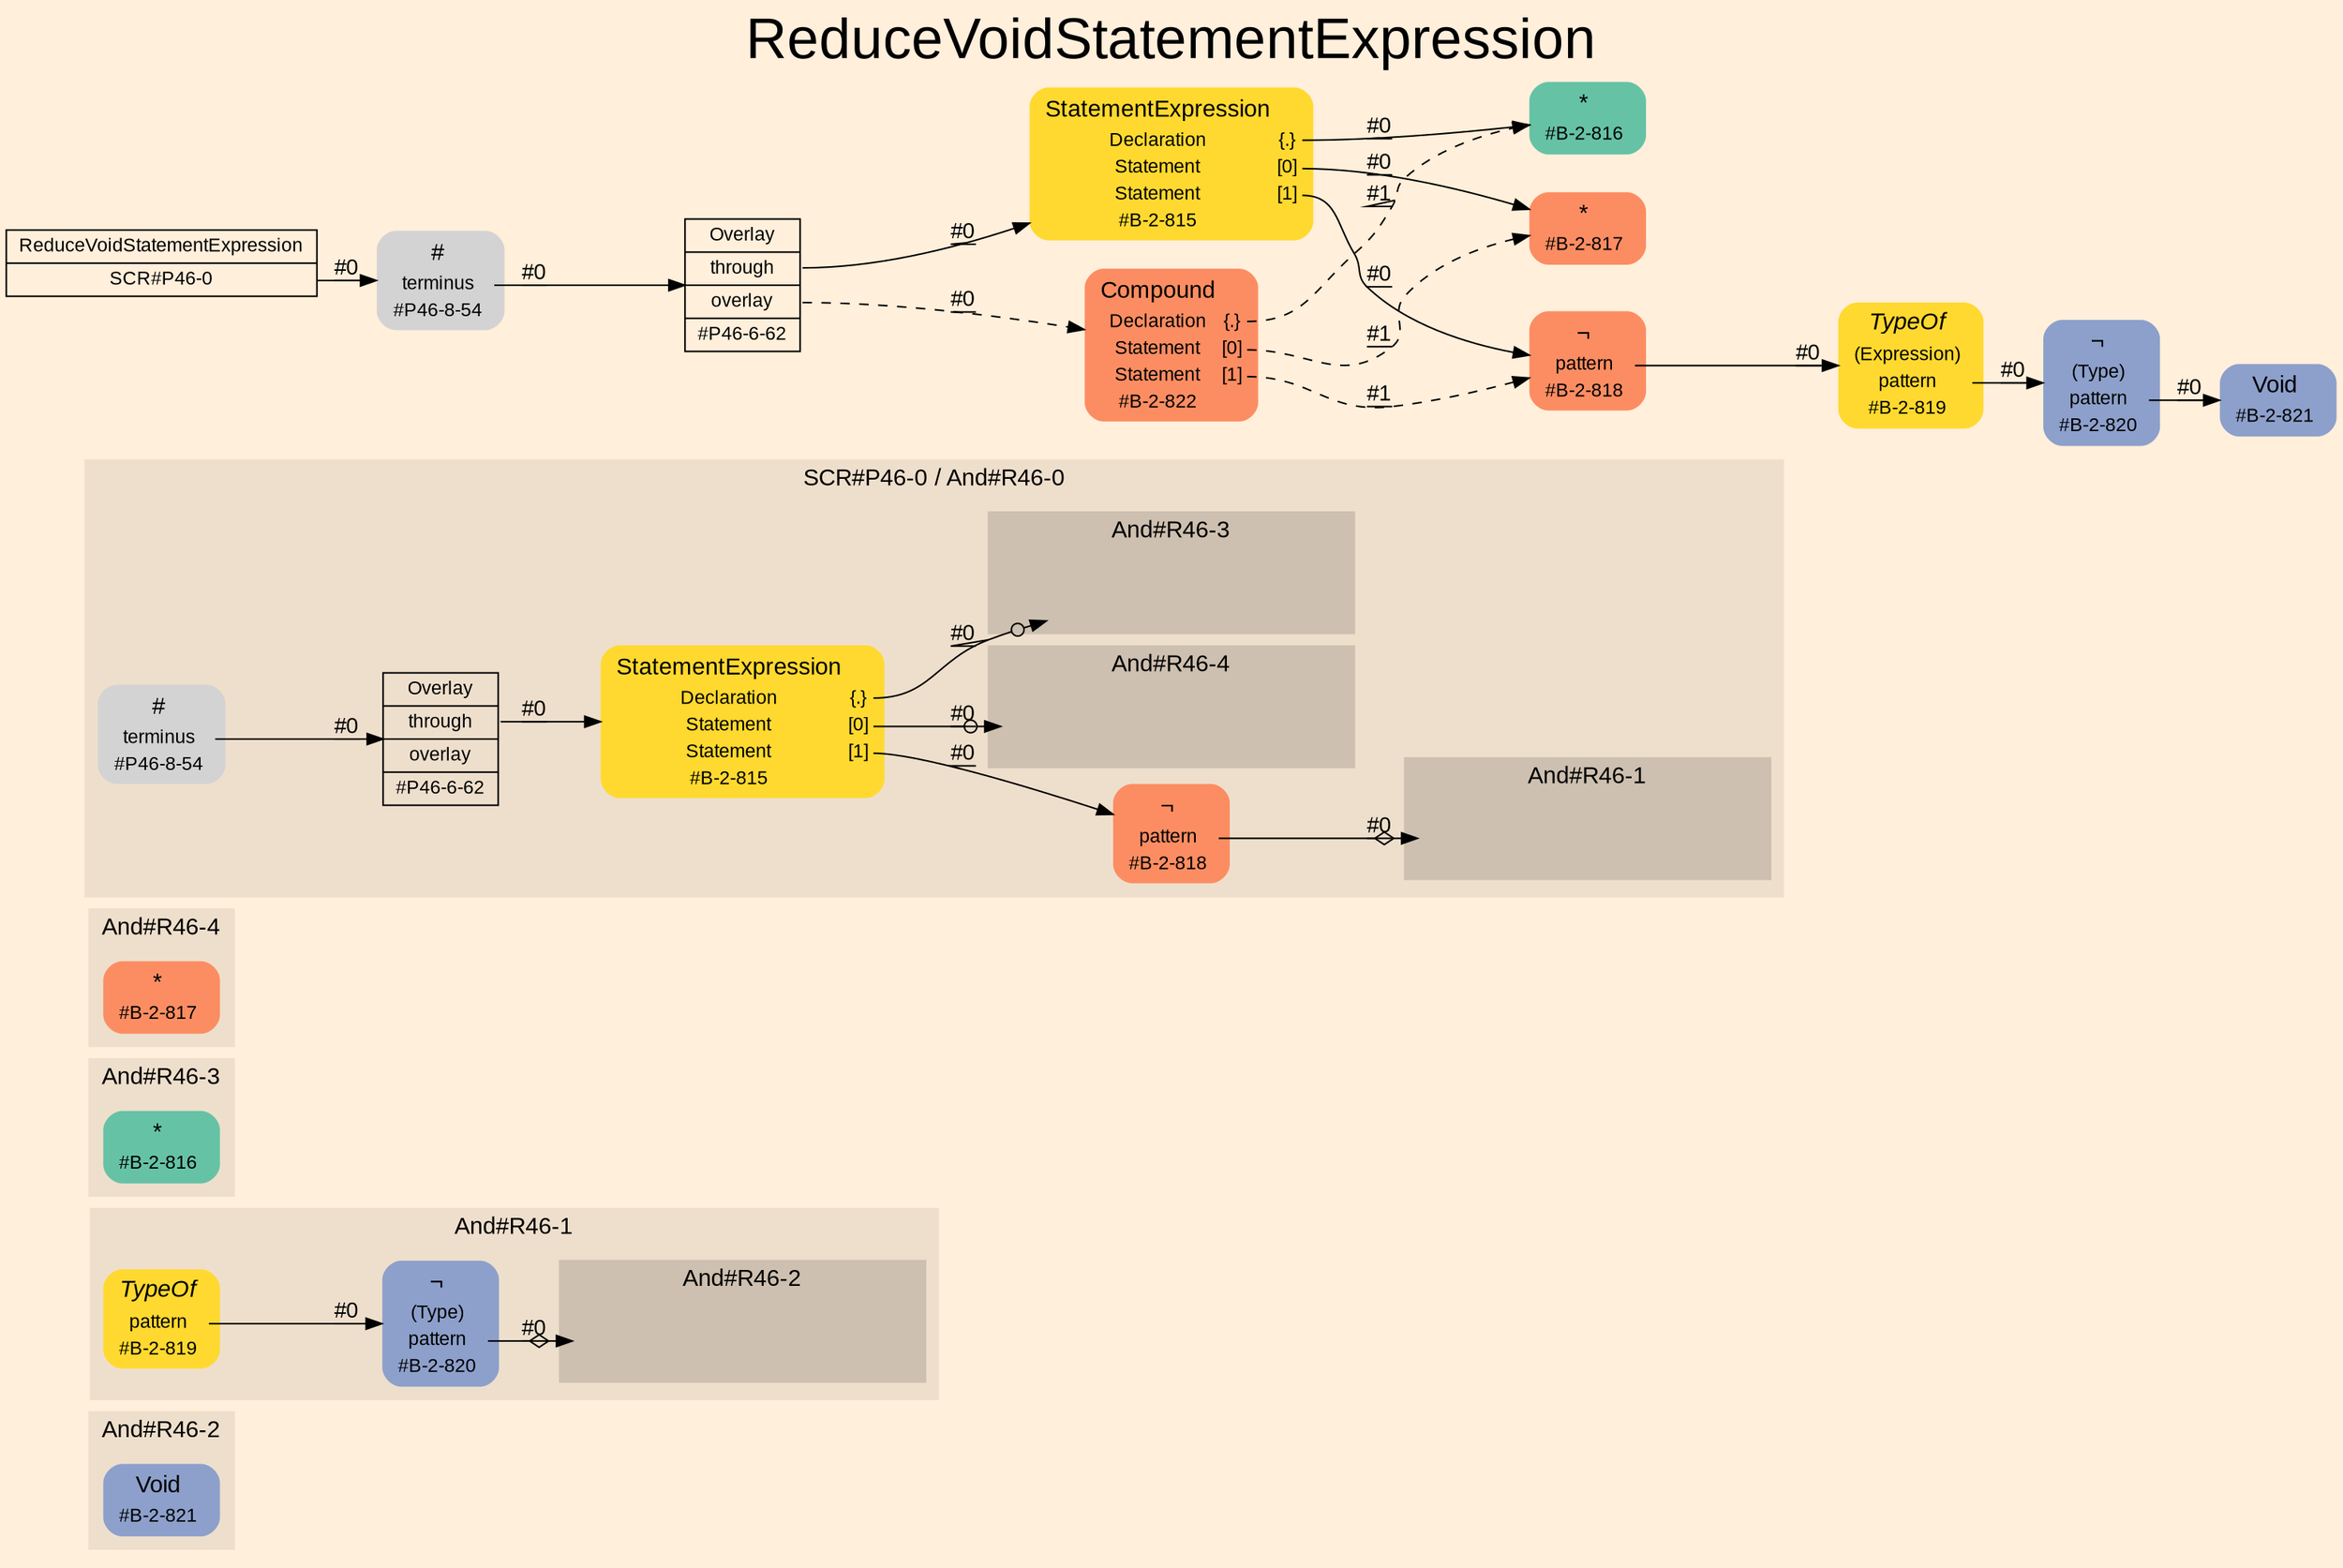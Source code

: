 digraph "ReduceVoidStatementExpression" {
label = "ReduceVoidStatementExpression"
labelloc = t
fontsize = "36"
graph [
    rankdir = "LR"
    ranksep = 0.3
    bgcolor = antiquewhite1
    color = black
    fontcolor = black
    fontname = "Arial"
];
node [
    fontname = "Arial"
];
edge [
    fontname = "Arial"
];

// -------------------- figure And#R46-2 --------------------
// -------- region And#R46-2 ----------
subgraph "clusterAnd#R46-2" {
    label = "And#R46-2"
    style = "filled"
    color = antiquewhite2
    fontsize = "15"
    "And#R46-2/#B-2-821" [
        // -------- block And#R46-2/#B-2-821 ----------
        shape = "plaintext"
        fillcolor = "/set28/3"
        label = <<TABLE BORDER="0" CELLBORDER="0" CELLSPACING="0">
         <TR><TD><FONT POINT-SIZE="15.0">Void</FONT></TD><TD></TD></TR>
         <TR><TD>#B-2-821</TD><TD PORT="port0"></TD></TR>
        </TABLE>>
        style = "rounded,filled"
        fontsize = "12"
    ];
    
}


// -------------------- figure And#R46-1 --------------------
// -------- region And#R46-1 ----------
subgraph "clusterAnd#R46-1" {
    label = "And#R46-1"
    style = "filled"
    color = antiquewhite2
    fontsize = "15"
    "And#R46-1/#B-2-820" [
        // -------- block And#R46-1/#B-2-820 ----------
        shape = "plaintext"
        fillcolor = "/set28/3"
        label = <<TABLE BORDER="0" CELLBORDER="0" CELLSPACING="0">
         <TR><TD><FONT POINT-SIZE="15.0">¬</FONT></TD><TD></TD></TR>
         <TR><TD>(Type)</TD><TD PORT="port0"></TD></TR>
         <TR><TD>pattern</TD><TD PORT="port1"></TD></TR>
         <TR><TD>#B-2-820</TD><TD PORT="port2"></TD></TR>
        </TABLE>>
        style = "rounded,filled"
        fontsize = "12"
    ];
    
    "And#R46-1/#B-2-819" [
        // -------- block And#R46-1/#B-2-819 ----------
        shape = "plaintext"
        fillcolor = "/set28/6"
        label = <<TABLE BORDER="0" CELLBORDER="0" CELLSPACING="0">
         <TR><TD><FONT POINT-SIZE="15.0"><I>TypeOf</I></FONT></TD><TD></TD></TR>
         <TR><TD>pattern</TD><TD PORT="port0"></TD></TR>
         <TR><TD>#B-2-819</TD><TD PORT="port1"></TD></TR>
        </TABLE>>
        style = "rounded,filled"
        fontsize = "12"
    ];
    
    // -------- region And#R46-1/And#R46-2 ----------
    subgraph "clusterAnd#R46-1/And#R46-2" {
        label = "And#R46-2"
        style = "filled"
        color = antiquewhite3
        fontsize = "15"
        "And#R46-1/And#R46-2/#B-2-821" [
            // -------- block And#R46-1/And#R46-2/#B-2-821 ----------
            shape = none
            fillcolor = "/set28/3"
            style = "invisible"
        ];
        
    }
    
}

"And#R46-1/#B-2-820":port1 -> "And#R46-1/And#R46-2/#B-2-821" [
    arrowhead="normalnoneodiamond"
    label = "#0"
    decorate = true
    color = black
    fontcolor = black
];

"And#R46-1/#B-2-819":port0 -> "And#R46-1/#B-2-820" [
    label = "#0"
    decorate = true
    color = black
    fontcolor = black
];


// -------------------- figure And#R46-3 --------------------
// -------- region And#R46-3 ----------
subgraph "clusterAnd#R46-3" {
    label = "And#R46-3"
    style = "filled"
    color = antiquewhite2
    fontsize = "15"
    "And#R46-3/#B-2-816" [
        // -------- block And#R46-3/#B-2-816 ----------
        shape = "plaintext"
        fillcolor = "/set28/1"
        label = <<TABLE BORDER="0" CELLBORDER="0" CELLSPACING="0">
         <TR><TD><FONT POINT-SIZE="15.0">*</FONT></TD><TD></TD></TR>
         <TR><TD>#B-2-816</TD><TD PORT="port0"></TD></TR>
        </TABLE>>
        style = "rounded,filled"
        fontsize = "12"
    ];
    
}


// -------------------- figure And#R46-4 --------------------
// -------- region And#R46-4 ----------
subgraph "clusterAnd#R46-4" {
    label = "And#R46-4"
    style = "filled"
    color = antiquewhite2
    fontsize = "15"
    "And#R46-4/#B-2-817" [
        // -------- block And#R46-4/#B-2-817 ----------
        shape = "plaintext"
        fillcolor = "/set28/2"
        label = <<TABLE BORDER="0" CELLBORDER="0" CELLSPACING="0">
         <TR><TD><FONT POINT-SIZE="15.0">*</FONT></TD><TD></TD></TR>
         <TR><TD>#B-2-817</TD><TD PORT="port0"></TD></TR>
        </TABLE>>
        style = "rounded,filled"
        fontsize = "12"
    ];
    
}


// -------------------- figure And#R46-0 --------------------
// -------- region And#R46-0 ----------
subgraph "clusterAnd#R46-0" {
    label = "SCR#P46-0 / And#R46-0"
    style = "filled"
    color = antiquewhite2
    fontsize = "15"
    "And#R46-0/#P46-6-62" [
        // -------- block And#R46-0/#P46-6-62 ----------
        shape = "record"
        fillcolor = antiquewhite2
        label = "<fixed> Overlay | <port0> through | <port1> overlay | <port2> #P46-6-62"
        style = "filled"
        fontsize = "12"
        color = black
        fontcolor = black
    ];
    
    "And#R46-0/#P46-8-54" [
        // -------- block And#R46-0/#P46-8-54 ----------
        shape = "plaintext"
        label = <<TABLE BORDER="0" CELLBORDER="0" CELLSPACING="0">
         <TR><TD><FONT POINT-SIZE="15.0">#</FONT></TD><TD></TD></TR>
         <TR><TD>terminus</TD><TD PORT="port0"></TD></TR>
         <TR><TD>#P46-8-54</TD><TD PORT="port1"></TD></TR>
        </TABLE>>
        style = "rounded,filled"
        fontsize = "12"
    ];
    
    "And#R46-0/#B-2-818" [
        // -------- block And#R46-0/#B-2-818 ----------
        shape = "plaintext"
        fillcolor = "/set28/2"
        label = <<TABLE BORDER="0" CELLBORDER="0" CELLSPACING="0">
         <TR><TD><FONT POINT-SIZE="15.0">¬</FONT></TD><TD></TD></TR>
         <TR><TD>pattern</TD><TD PORT="port0"></TD></TR>
         <TR><TD>#B-2-818</TD><TD PORT="port1"></TD></TR>
        </TABLE>>
        style = "rounded,filled"
        fontsize = "12"
    ];
    
    "And#R46-0/#B-2-815" [
        // -------- block And#R46-0/#B-2-815 ----------
        shape = "plaintext"
        fillcolor = "/set28/6"
        label = <<TABLE BORDER="0" CELLBORDER="0" CELLSPACING="0">
         <TR><TD><FONT POINT-SIZE="15.0">StatementExpression</FONT></TD><TD></TD></TR>
         <TR><TD>Declaration</TD><TD PORT="port0">{.}</TD></TR>
         <TR><TD>Statement</TD><TD PORT="port1">[0]</TD></TR>
         <TR><TD>Statement</TD><TD PORT="port2">[1]</TD></TR>
         <TR><TD>#B-2-815</TD><TD PORT="port3"></TD></TR>
        </TABLE>>
        style = "rounded,filled"
        fontsize = "12"
    ];
    
    // -------- region And#R46-0/And#R46-1 ----------
    subgraph "clusterAnd#R46-0/And#R46-1" {
        label = "And#R46-1"
        style = "filled"
        color = antiquewhite3
        fontsize = "15"
        "And#R46-0/And#R46-1/#B-2-819" [
            // -------- block And#R46-0/And#R46-1/#B-2-819 ----------
            shape = none
            fillcolor = "/set28/6"
            style = "invisible"
        ];
        
    }
    
    // -------- region And#R46-0/And#R46-3 ----------
    subgraph "clusterAnd#R46-0/And#R46-3" {
        label = "And#R46-3"
        style = "filled"
        color = antiquewhite3
        fontsize = "15"
        "And#R46-0/And#R46-3/#B-2-816" [
            // -------- block And#R46-0/And#R46-3/#B-2-816 ----------
            shape = none
            fillcolor = "/set28/1"
            style = "invisible"
        ];
        
    }
    
    // -------- region And#R46-0/And#R46-4 ----------
    subgraph "clusterAnd#R46-0/And#R46-4" {
        label = "And#R46-4"
        style = "filled"
        color = antiquewhite3
        fontsize = "15"
        "And#R46-0/And#R46-4/#B-2-817" [
            // -------- block And#R46-0/And#R46-4/#B-2-817 ----------
            shape = none
            fillcolor = "/set28/2"
            style = "invisible"
        ];
        
    }
    
}

"And#R46-0/#P46-6-62":port0 -> "And#R46-0/#B-2-815" [
    label = "#0"
    decorate = true
    color = black
    fontcolor = black
];

"And#R46-0/#P46-8-54":port0 -> "And#R46-0/#P46-6-62" [
    label = "#0"
    decorate = true
    color = black
    fontcolor = black
];

"And#R46-0/#B-2-818":port0 -> "And#R46-0/And#R46-1/#B-2-819" [
    arrowhead="normalnoneodiamond"
    label = "#0"
    decorate = true
    color = black
    fontcolor = black
];

"And#R46-0/#B-2-815":port0 -> "And#R46-0/And#R46-3/#B-2-816" [
    arrowhead="normalnoneodot"
    label = "#0"
    decorate = true
    color = black
    fontcolor = black
];

"And#R46-0/#B-2-815":port1 -> "And#R46-0/And#R46-4/#B-2-817" [
    arrowhead="normalnoneodot"
    label = "#0"
    decorate = true
    color = black
    fontcolor = black
];

"And#R46-0/#B-2-815":port2 -> "And#R46-0/#B-2-818" [
    label = "#0"
    decorate = true
    color = black
    fontcolor = black
];


// -------------------- transformation figure --------------------
"CR#P46-0" [
    // -------- block CR#P46-0 ----------
    shape = "record"
    fillcolor = antiquewhite1
    label = "<fixed> ReduceVoidStatementExpression | <port0> SCR#P46-0"
    style = "filled"
    fontsize = "12"
    color = black
    fontcolor = black
];

"#P46-8-54" [
    // -------- block #P46-8-54 ----------
    shape = "plaintext"
    label = <<TABLE BORDER="0" CELLBORDER="0" CELLSPACING="0">
     <TR><TD><FONT POINT-SIZE="15.0">#</FONT></TD><TD></TD></TR>
     <TR><TD>terminus</TD><TD PORT="port0"></TD></TR>
     <TR><TD>#P46-8-54</TD><TD PORT="port1"></TD></TR>
    </TABLE>>
    style = "rounded,filled"
    fontsize = "12"
];

"#P46-6-62" [
    // -------- block #P46-6-62 ----------
    shape = "record"
    fillcolor = antiquewhite1
    label = "<fixed> Overlay | <port0> through | <port1> overlay | <port2> #P46-6-62"
    style = "filled"
    fontsize = "12"
    color = black
    fontcolor = black
];

"#B-2-815" [
    // -------- block #B-2-815 ----------
    shape = "plaintext"
    fillcolor = "/set28/6"
    label = <<TABLE BORDER="0" CELLBORDER="0" CELLSPACING="0">
     <TR><TD><FONT POINT-SIZE="15.0">StatementExpression</FONT></TD><TD></TD></TR>
     <TR><TD>Declaration</TD><TD PORT="port0">{.}</TD></TR>
     <TR><TD>Statement</TD><TD PORT="port1">[0]</TD></TR>
     <TR><TD>Statement</TD><TD PORT="port2">[1]</TD></TR>
     <TR><TD>#B-2-815</TD><TD PORT="port3"></TD></TR>
    </TABLE>>
    style = "rounded,filled"
    fontsize = "12"
];

"#B-2-816" [
    // -------- block #B-2-816 ----------
    shape = "plaintext"
    fillcolor = "/set28/1"
    label = <<TABLE BORDER="0" CELLBORDER="0" CELLSPACING="0">
     <TR><TD><FONT POINT-SIZE="15.0">*</FONT></TD><TD></TD></TR>
     <TR><TD>#B-2-816</TD><TD PORT="port0"></TD></TR>
    </TABLE>>
    style = "rounded,filled"
    fontsize = "12"
];

"#B-2-817" [
    // -------- block #B-2-817 ----------
    shape = "plaintext"
    fillcolor = "/set28/2"
    label = <<TABLE BORDER="0" CELLBORDER="0" CELLSPACING="0">
     <TR><TD><FONT POINT-SIZE="15.0">*</FONT></TD><TD></TD></TR>
     <TR><TD>#B-2-817</TD><TD PORT="port0"></TD></TR>
    </TABLE>>
    style = "rounded,filled"
    fontsize = "12"
];

"#B-2-818" [
    // -------- block #B-2-818 ----------
    shape = "plaintext"
    fillcolor = "/set28/2"
    label = <<TABLE BORDER="0" CELLBORDER="0" CELLSPACING="0">
     <TR><TD><FONT POINT-SIZE="15.0">¬</FONT></TD><TD></TD></TR>
     <TR><TD>pattern</TD><TD PORT="port0"></TD></TR>
     <TR><TD>#B-2-818</TD><TD PORT="port1"></TD></TR>
    </TABLE>>
    style = "rounded,filled"
    fontsize = "12"
];

"#B-2-819" [
    // -------- block #B-2-819 ----------
    shape = "plaintext"
    fillcolor = "/set28/6"
    label = <<TABLE BORDER="0" CELLBORDER="0" CELLSPACING="0">
     <TR><TD><FONT POINT-SIZE="15.0"><I>TypeOf</I></FONT></TD><TD></TD></TR>
     <TR><TD>(Expression)</TD><TD PORT="port0"></TD></TR>
     <TR><TD>pattern</TD><TD PORT="port1"></TD></TR>
     <TR><TD>#B-2-819</TD><TD PORT="port2"></TD></TR>
    </TABLE>>
    style = "rounded,filled"
    fontsize = "12"
];

"#B-2-820" [
    // -------- block #B-2-820 ----------
    shape = "plaintext"
    fillcolor = "/set28/3"
    label = <<TABLE BORDER="0" CELLBORDER="0" CELLSPACING="0">
     <TR><TD><FONT POINT-SIZE="15.0">¬</FONT></TD><TD></TD></TR>
     <TR><TD>(Type)</TD><TD PORT="port0"></TD></TR>
     <TR><TD>pattern</TD><TD PORT="port1"></TD></TR>
     <TR><TD>#B-2-820</TD><TD PORT="port2"></TD></TR>
    </TABLE>>
    style = "rounded,filled"
    fontsize = "12"
];

"#B-2-821" [
    // -------- block #B-2-821 ----------
    shape = "plaintext"
    fillcolor = "/set28/3"
    label = <<TABLE BORDER="0" CELLBORDER="0" CELLSPACING="0">
     <TR><TD><FONT POINT-SIZE="15.0">Void</FONT></TD><TD></TD></TR>
     <TR><TD>#B-2-821</TD><TD PORT="port0"></TD></TR>
    </TABLE>>
    style = "rounded,filled"
    fontsize = "12"
];

"#B-2-822" [
    // -------- block #B-2-822 ----------
    shape = "plaintext"
    fillcolor = "/set28/2"
    label = <<TABLE BORDER="0" CELLBORDER="0" CELLSPACING="0">
     <TR><TD><FONT POINT-SIZE="15.0">Compound</FONT></TD><TD></TD></TR>
     <TR><TD>Declaration</TD><TD PORT="port0">{.}</TD></TR>
     <TR><TD>Statement</TD><TD PORT="port1">[0]</TD></TR>
     <TR><TD>Statement</TD><TD PORT="port2">[1]</TD></TR>
     <TR><TD>#B-2-822</TD><TD PORT="port3"></TD></TR>
    </TABLE>>
    style = "rounded,filled"
    fontsize = "12"
];

"CR#P46-0":port0 -> "#P46-8-54" [
    label = "#0"
    decorate = true
    color = black
    fontcolor = black
];

"#P46-8-54":port0 -> "#P46-6-62" [
    label = "#0"
    decorate = true
    color = black
    fontcolor = black
];

"#P46-6-62":port0 -> "#B-2-815" [
    label = "#0"
    decorate = true
    color = black
    fontcolor = black
];

"#P46-6-62":port1 -> "#B-2-822" [
    style="dashed"
    label = "#0"
    decorate = true
    color = black
    fontcolor = black
];

"#B-2-815":port0 -> "#B-2-816" [
    label = "#0"
    decorate = true
    color = black
    fontcolor = black
];

"#B-2-815":port1 -> "#B-2-817" [
    label = "#0"
    decorate = true
    color = black
    fontcolor = black
];

"#B-2-815":port2 -> "#B-2-818" [
    label = "#0"
    decorate = true
    color = black
    fontcolor = black
];

"#B-2-818":port0 -> "#B-2-819" [
    label = "#0"
    decorate = true
    color = black
    fontcolor = black
];

"#B-2-819":port1 -> "#B-2-820" [
    label = "#0"
    decorate = true
    color = black
    fontcolor = black
];

"#B-2-820":port1 -> "#B-2-821" [
    label = "#0"
    decorate = true
    color = black
    fontcolor = black
];

"#B-2-822":port0 -> "#B-2-816" [
    style="dashed"
    label = "#1"
    decorate = true
    color = black
    fontcolor = black
];

"#B-2-822":port1 -> "#B-2-817" [
    style="dashed"
    label = "#1"
    decorate = true
    color = black
    fontcolor = black
];

"#B-2-822":port2 -> "#B-2-818" [
    style="dashed"
    label = "#1"
    decorate = true
    color = black
    fontcolor = black
];


}
